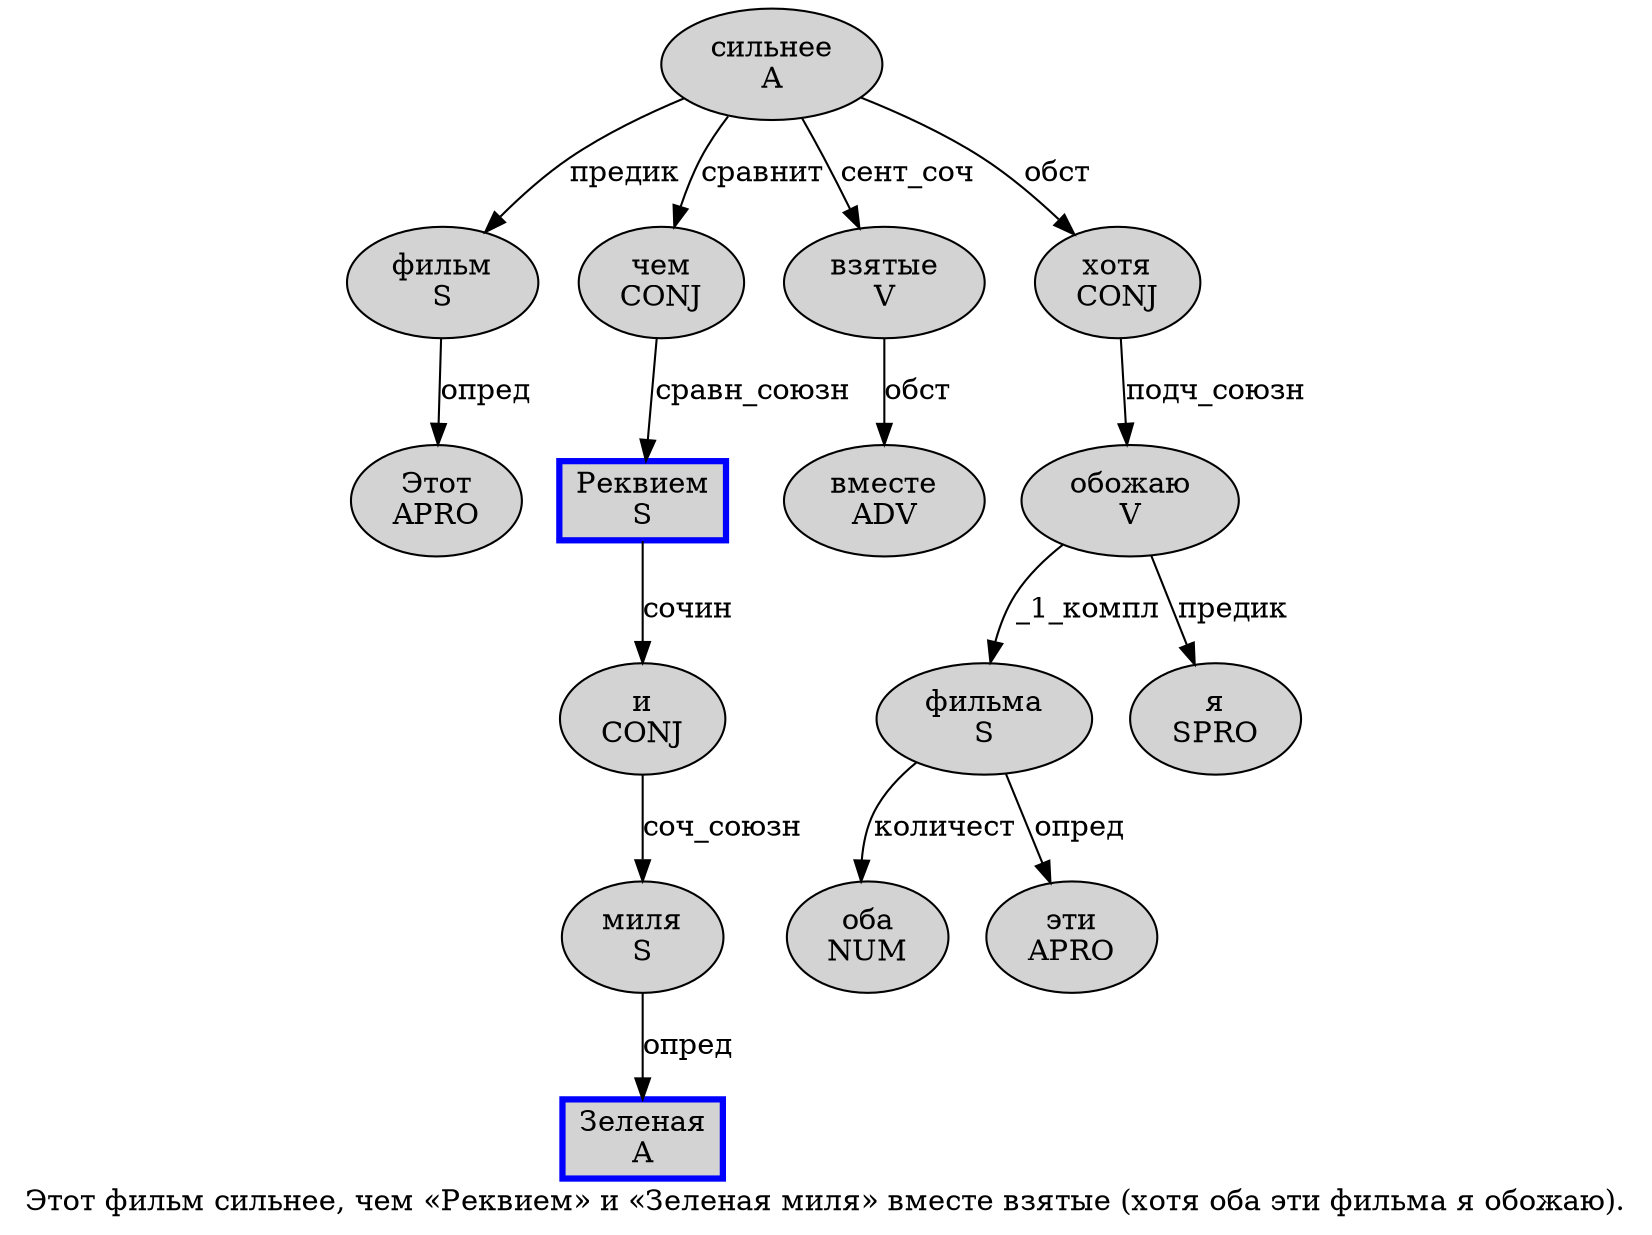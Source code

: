digraph SENTENCE_128 {
	graph [label="Этот фильм сильнее, чем «Реквием» и «Зеленая миля» вместе взятые (хотя оба эти фильма я обожаю)."]
	node [style=filled]
		0 [label="Этот
APRO" color="" fillcolor=lightgray penwidth=1 shape=ellipse]
		1 [label="фильм
S" color="" fillcolor=lightgray penwidth=1 shape=ellipse]
		2 [label="сильнее
A" color="" fillcolor=lightgray penwidth=1 shape=ellipse]
		4 [label="чем
CONJ" color="" fillcolor=lightgray penwidth=1 shape=ellipse]
		6 [label="Реквием
S" color=blue fillcolor=lightgray penwidth=3 shape=box]
		8 [label="и
CONJ" color="" fillcolor=lightgray penwidth=1 shape=ellipse]
		10 [label="Зеленая
A" color=blue fillcolor=lightgray penwidth=3 shape=box]
		11 [label="миля
S" color="" fillcolor=lightgray penwidth=1 shape=ellipse]
		13 [label="вместе
ADV" color="" fillcolor=lightgray penwidth=1 shape=ellipse]
		14 [label="взятые
V" color="" fillcolor=lightgray penwidth=1 shape=ellipse]
		16 [label="хотя
CONJ" color="" fillcolor=lightgray penwidth=1 shape=ellipse]
		17 [label="оба
NUM" color="" fillcolor=lightgray penwidth=1 shape=ellipse]
		18 [label="эти
APRO" color="" fillcolor=lightgray penwidth=1 shape=ellipse]
		19 [label="фильма
S" color="" fillcolor=lightgray penwidth=1 shape=ellipse]
		20 [label="я
SPRO" color="" fillcolor=lightgray penwidth=1 shape=ellipse]
		21 [label="обожаю
V" color="" fillcolor=lightgray penwidth=1 shape=ellipse]
			21 -> 19 [label="_1_компл"]
			21 -> 20 [label="предик"]
			2 -> 1 [label="предик"]
			2 -> 4 [label="сравнит"]
			2 -> 14 [label="сент_соч"]
			2 -> 16 [label="обст"]
			4 -> 6 [label="сравн_союзн"]
			6 -> 8 [label="сочин"]
			14 -> 13 [label="обст"]
			16 -> 21 [label="подч_союзн"]
			8 -> 11 [label="соч_союзн"]
			11 -> 10 [label="опред"]
			1 -> 0 [label="опред"]
			19 -> 17 [label="количест"]
			19 -> 18 [label="опред"]
}